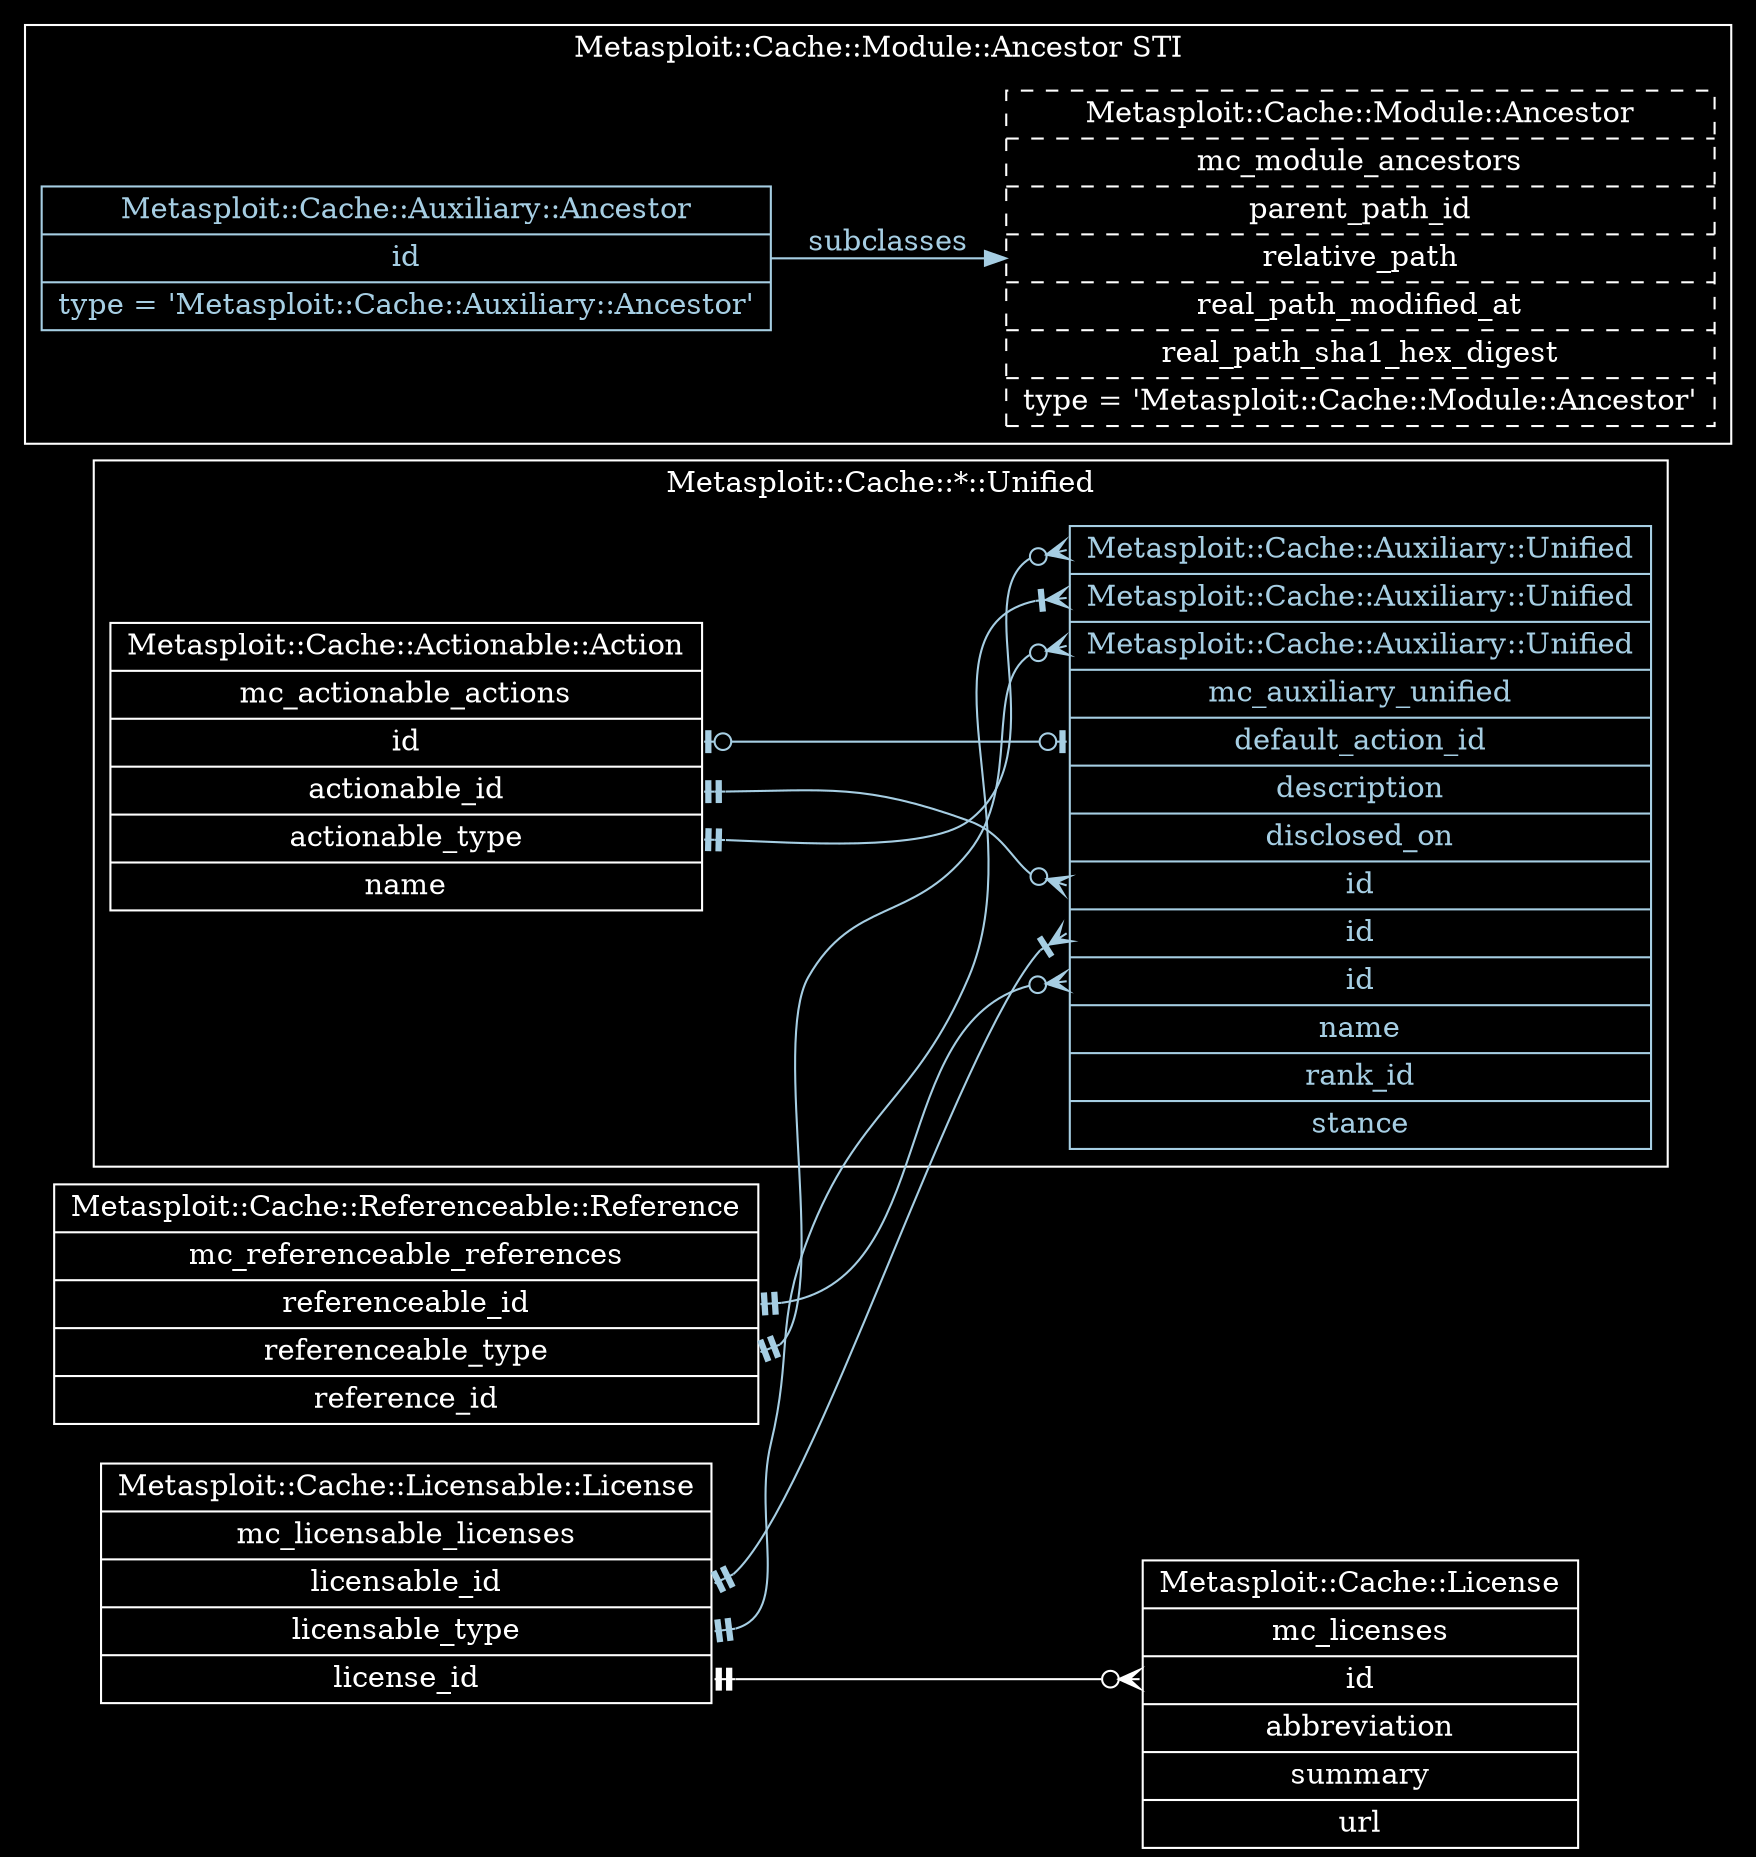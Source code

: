 digraph "Metasploit::Cache Read Model" {
  edge [
    color = "white"
    fontcolor = "white"
  ]
  graph [
    bgcolor = "black"
    rankdir = "LR"
  ]
  node [
    color = "white"
    fontcolor = "white"
    shape = "record"
  ]

  "Metasploit::Cache::Actionable::Action" [
    label = "Metasploit::Cache::Actionable::Action | mc_actionable_actions | <id>id | <actionable_id>actionable_id | <actionable_type>actionable_type | name"
  ]

  "Metasploit::Cache::Actionable::Action":actionable_id -> "Metasploit::Cache::Auxiliary::Unified":id_for_actionable_id [
    arrowhead = "crowodot"
    arrowtail = "teetee"
    color = "/paired9/1"
    dir = "both"
  ]

  "Metasploit::Cache::Actionable::Action":actionable_type -> "Metasploit::Cache::Auxiliary::Unified":type_for_actionable_type [
    arrowhead = "crowodot"
    arrowtail = "teetee"
    color = "/paired9/1"
    dir = "both"
  ]


  "Metasploit::Cache::License" [
    label = "Metasploit::Cache::License | mc_licenses | <id>id | abbreviation | summary | url"
  ]

  "Metasploit::Cache::Licensable::License" [
    label = "Metasploit::Cache::Licensable::License | mc_licensable_licenses | <licensable_id>licensable_id | <licensable_type>licensable_type | <license_id>license_id"
  ]

  "Metasploit::Cache::Licensable::License":licensable_id -> "Metasploit::Cache::Auxiliary::Unified":id_for_licensable_id [
    arrowhead = "crowtee"
    arrowtail = "teetee"
    color = "/paired9/1"
    dir = "both"
  ]

  "Metasploit::Cache::Licensable::License":licensable_type -> "Metasploit::Cache::Auxiliary::Unified":type_for_licensable_type [
    arrowhead = "crowtee"
    arrowtail = "teetee"
    color = "/paired9/1"
    dir = "both"
  ]

  "Metasploit::Cache::Licensable::License":license_id -> "Metasploit::Cache::License":id [
    arrowhead = "crowodot"
    arrowtail = "teetee"
    dir = "both"
  ]

  "Metasploit::Cache::Referenceable::Reference" [
    label = "Metasploit::Cache::Referenceable::Reference | mc_referenceable_references | <referenceable_id>referenceable_id | <referenceable_type>referenceable_type | reference_id"
  ]

  "Metasploit::Cache::Referenceable::Reference":referenceable_id -> "Metasploit::Cache::Auxiliary::Unified":id_for_referenceable_id [
    arrowhead = "crowodot"
    arrowtail = "teetee"
    color = "/paired9/1"
    dir = "both"
  ]

  "Metasploit::Cache::Referenceable::Reference":referenceable_type -> "Metasploit::Cache::Auxiliary::Unified":type_for_referenceable_type [
    arrowhead = "crowodot"
    arrowtail = "teetee"
    color = "/paired9/1"
    dir = "both"
  ]

  subgraph cluster_mc_module_ancestors {
    color = "white"
    fontcolor = "white"
    label = "Metasploit::Cache::Module::Ancestor STI"

    "Metasploit::Cache::Module::Ancestor" [
      label = "Metasploit::Cache::Module::Ancestor | mc_module_ancestors | parent_path_id | relative_path | real_path_modified_at | real_path_sha1_hex_digest | type = 'Metasploit::Cache::Module::Ancestor'"
      style = "dashed"
    ]

    "Metasploit::Cache::Auxiliary::Ancestor" [
      fontcolor = "/paired9/1"
      label = "Metasploit::Cache::Auxiliary::Ancestor | <id>id | type = 'Metasploit::Cache::Auxiliary::Ancestor'"
      color = "/paired9/1"
    ]

    "Metasploit::Cache::Auxiliary::Ancestor" -> "Metasploit::Cache::Module::Ancestor" [
      color = "/paired9/1"
      fontcolor = "/paired9/1"
      label = "subclasses"
    ]
  }

  subgraph cluster_metasploit_cache_unified {
    color = "white"
    fontcolor = "white"
    label = "Metasploit::Cache::*::Unified"

    "Metasploit::Cache::Auxiliary::Unified" [
      color = "/paired9/1"
      fontcolor = "/paired9/1"
      label = "<type_for_actionable_type>Metasploit::Cache::Auxiliary::Unified | <type_for_licensable_type>Metasploit::Cache::Auxiliary::Unified | <type_for_referenceable_type>Metasploit::Cache::Auxiliary::Unified | mc_auxiliary_unified | <default_action_id>default_action_id | description | disclosed_on | <id_for_actionable_id>id | <id_for_licensable_id>id | <id_for_referenceable_id>id | name | rank_id | stance"
    ]

    "Metasploit::Cache::Auxiliary::Unified":default_action_id -> "Metasploit::Cache::Actionable::Action":id [
      arrowhead = "teeodot"
      arrowtail = "teeodot"
      color = "/paired9/1"
      dir = "both"
    ]
  }
}